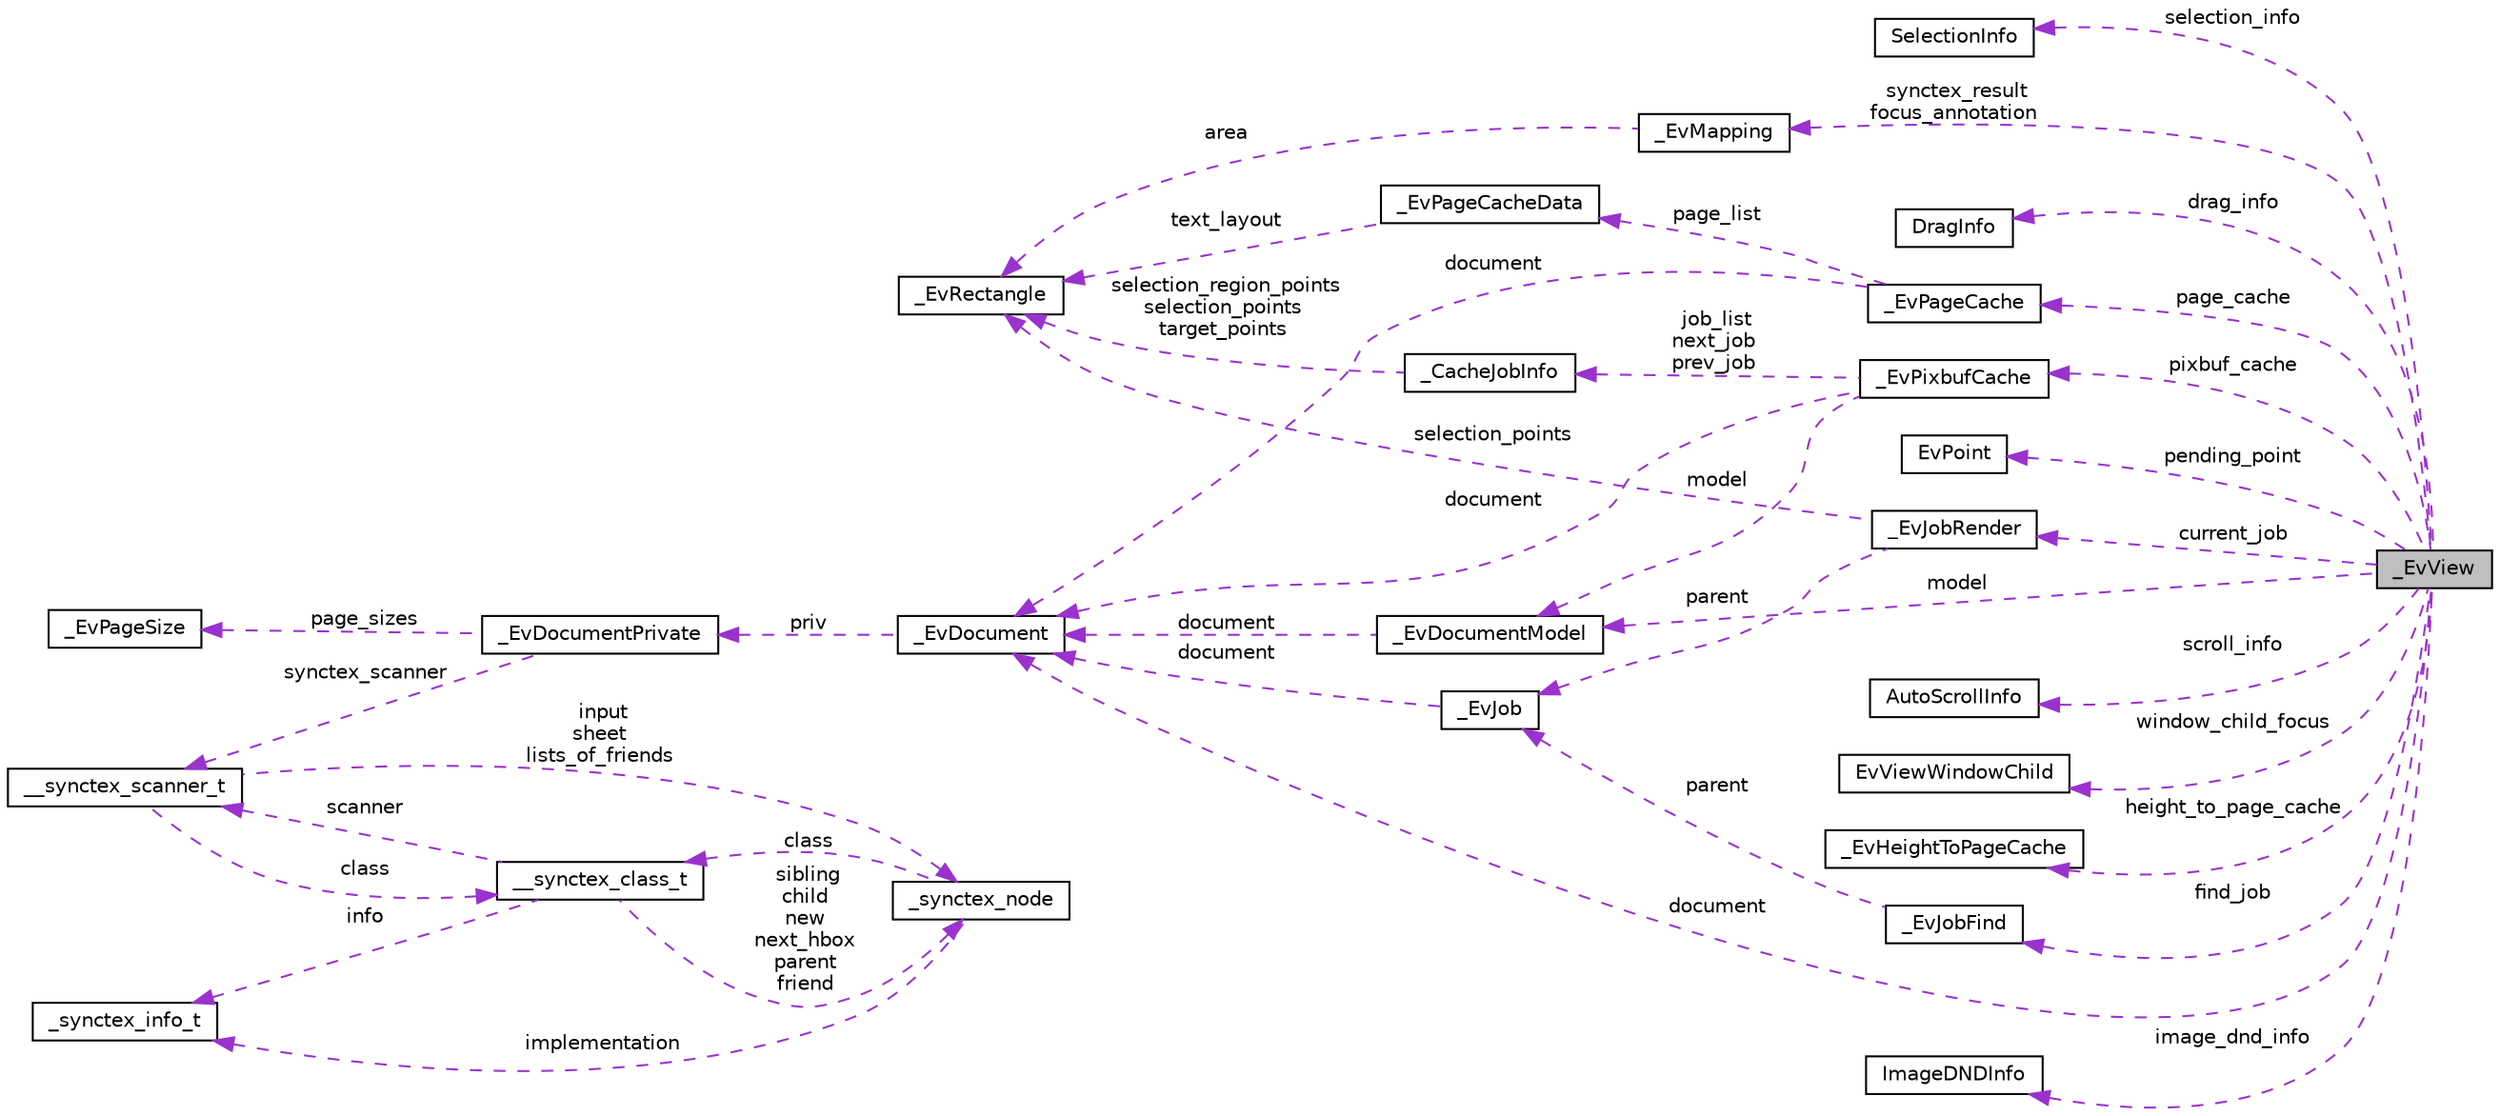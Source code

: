 digraph "_EvView"
{
  edge [fontname="Helvetica",fontsize="10",labelfontname="Helvetica",labelfontsize="10"];
  node [fontname="Helvetica",fontsize="10",shape=record];
  rankdir="LR";
  Node1 [label="_EvView",height=0.2,width=0.4,color="black", fillcolor="grey75", style="filled" fontcolor="black"];
  Node2 -> Node1 [dir="back",color="darkorchid3",fontsize="10",style="dashed",label=" selection_info" ,fontname="Helvetica"];
  Node2 [label="SelectionInfo",height=0.2,width=0.4,color="black", fillcolor="white", style="filled",URL="$df/d8c/structSelectionInfo.html"];
  Node3 -> Node1 [dir="back",color="darkorchid3",fontsize="10",style="dashed",label=" synctex_result\nfocus_annotation" ,fontname="Helvetica"];
  Node3 [label="_EvMapping",height=0.2,width=0.4,color="black", fillcolor="white", style="filled",URL="$d9/d9b/struct__EvMapping.html"];
  Node4 -> Node3 [dir="back",color="darkorchid3",fontsize="10",style="dashed",label=" area" ,fontname="Helvetica"];
  Node4 [label="_EvRectangle",height=0.2,width=0.4,color="black", fillcolor="white", style="filled",URL="$d5/da6/struct__EvRectangle.html"];
  Node5 -> Node1 [dir="back",color="darkorchid3",fontsize="10",style="dashed",label=" drag_info" ,fontname="Helvetica"];
  Node5 [label="DragInfo",height=0.2,width=0.4,color="black", fillcolor="white", style="filled",URL="$d2/d3b/structDragInfo.html"];
  Node6 -> Node1 [dir="back",color="darkorchid3",fontsize="10",style="dashed",label=" current_job" ,fontname="Helvetica"];
  Node6 [label="_EvJobRender",height=0.2,width=0.4,color="black", fillcolor="white", style="filled",URL="$dd/d37/struct__EvJobRender.html"];
  Node4 -> Node6 [dir="back",color="darkorchid3",fontsize="10",style="dashed",label=" selection_points" ,fontname="Helvetica"];
  Node7 -> Node6 [dir="back",color="darkorchid3",fontsize="10",style="dashed",label=" parent" ,fontname="Helvetica"];
  Node7 [label="_EvJob",height=0.2,width=0.4,color="black", fillcolor="white", style="filled",URL="$df/d84/struct__EvJob.html"];
  Node8 -> Node7 [dir="back",color="darkorchid3",fontsize="10",style="dashed",label=" document" ,fontname="Helvetica"];
  Node8 [label="_EvDocument",height=0.2,width=0.4,color="black", fillcolor="white", style="filled",URL="$db/d02/struct__EvDocument.html"];
  Node9 -> Node8 [dir="back",color="darkorchid3",fontsize="10",style="dashed",label=" priv" ,fontname="Helvetica"];
  Node9 [label="_EvDocumentPrivate",height=0.2,width=0.4,color="black", fillcolor="white", style="filled",URL="$d6/da7/struct__EvDocumentPrivate.html"];
  Node10 -> Node9 [dir="back",color="darkorchid3",fontsize="10",style="dashed",label=" page_sizes" ,fontname="Helvetica"];
  Node10 [label="_EvPageSize",height=0.2,width=0.4,color="black", fillcolor="white", style="filled",URL="$d8/dec/struct__EvPageSize.html"];
  Node11 -> Node9 [dir="back",color="darkorchid3",fontsize="10",style="dashed",label=" synctex_scanner" ,fontname="Helvetica"];
  Node11 [label="__synctex_scanner_t",height=0.2,width=0.4,color="black", fillcolor="white", style="filled",URL="$d6/ddd/struct____synctex__scanner__t.html"];
  Node12 -> Node11 [dir="back",color="darkorchid3",fontsize="10",style="dashed",label=" input\nsheet\nlists_of_friends" ,fontname="Helvetica"];
  Node12 [label="_synctex_node",height=0.2,width=0.4,color="black", fillcolor="white", style="filled",URL="$dd/d4f/struct__synctex__node.html"];
  Node13 -> Node12 [dir="back",color="darkorchid3",fontsize="10",style="dashed",label=" implementation" ,fontname="Helvetica"];
  Node13 [label="_synctex_info_t",height=0.2,width=0.4,color="black", fillcolor="white", style="filled",URL="$d2/da8/union__synctex__info__t.html"];
  Node14 -> Node12 [dir="back",color="darkorchid3",fontsize="10",style="dashed",label=" class" ,fontname="Helvetica"];
  Node14 [label="__synctex_class_t",height=0.2,width=0.4,color="black", fillcolor="white", style="filled",URL="$d2/dd6/struct____synctex__class__t.html"];
  Node12 -> Node14 [dir="back",color="darkorchid3",fontsize="10",style="dashed",label=" sibling\nchild\nnew\nnext_hbox\nparent\nfriend" ,fontname="Helvetica"];
  Node13 -> Node14 [dir="back",color="darkorchid3",fontsize="10",style="dashed",label=" info" ,fontname="Helvetica"];
  Node11 -> Node14 [dir="back",color="darkorchid3",fontsize="10",style="dashed",label=" scanner" ,fontname="Helvetica"];
  Node14 -> Node11 [dir="back",color="darkorchid3",fontsize="10",style="dashed",label=" class" ,fontname="Helvetica"];
  Node15 -> Node1 [dir="back",color="darkorchid3",fontsize="10",style="dashed",label=" pending_point" ,fontname="Helvetica"];
  Node15 [label="EvPoint",height=0.2,width=0.4,color="black", fillcolor="white", style="filled",URL="$da/d83/structEvPoint.html"];
  Node16 -> Node1 [dir="back",color="darkorchid3",fontsize="10",style="dashed",label=" page_cache" ,fontname="Helvetica"];
  Node16 [label="_EvPageCache",height=0.2,width=0.4,color="black", fillcolor="white", style="filled",URL="$d3/def/struct__EvPageCache.html"];
  Node8 -> Node16 [dir="back",color="darkorchid3",fontsize="10",style="dashed",label=" document" ,fontname="Helvetica"];
  Node17 -> Node16 [dir="back",color="darkorchid3",fontsize="10",style="dashed",label=" page_list" ,fontname="Helvetica"];
  Node17 [label="_EvPageCacheData",height=0.2,width=0.4,color="black", fillcolor="white", style="filled",URL="$d9/d82/struct__EvPageCacheData.html"];
  Node4 -> Node17 [dir="back",color="darkorchid3",fontsize="10",style="dashed",label=" text_layout" ,fontname="Helvetica"];
  Node18 -> Node1 [dir="back",color="darkorchid3",fontsize="10",style="dashed",label=" find_job" ,fontname="Helvetica"];
  Node18 [label="_EvJobFind",height=0.2,width=0.4,color="black", fillcolor="white", style="filled",URL="$d9/d2b/struct__EvJobFind.html"];
  Node7 -> Node18 [dir="back",color="darkorchid3",fontsize="10",style="dashed",label=" parent" ,fontname="Helvetica"];
  Node19 -> Node1 [dir="back",color="darkorchid3",fontsize="10",style="dashed",label=" scroll_info" ,fontname="Helvetica"];
  Node19 [label="AutoScrollInfo",height=0.2,width=0.4,color="black", fillcolor="white", style="filled",URL="$d8/dbc/structAutoScrollInfo.html"];
  Node20 -> Node1 [dir="back",color="darkorchid3",fontsize="10",style="dashed",label=" window_child_focus" ,fontname="Helvetica"];
  Node20 [label="EvViewWindowChild",height=0.2,width=0.4,color="black", fillcolor="white", style="filled",URL="$dc/d3b/structEvViewWindowChild.html"];
  Node21 -> Node1 [dir="back",color="darkorchid3",fontsize="10",style="dashed",label=" height_to_page_cache" ,fontname="Helvetica"];
  Node21 [label="_EvHeightToPageCache",height=0.2,width=0.4,color="black", fillcolor="white", style="filled",URL="$df/d21/struct__EvHeightToPageCache.html"];
  Node22 -> Node1 [dir="back",color="darkorchid3",fontsize="10",style="dashed",label=" model" ,fontname="Helvetica"];
  Node22 [label="_EvDocumentModel",height=0.2,width=0.4,color="black", fillcolor="white", style="filled",URL="$dc/d24/struct__EvDocumentModel.html"];
  Node8 -> Node22 [dir="back",color="darkorchid3",fontsize="10",style="dashed",label=" document" ,fontname="Helvetica"];
  Node8 -> Node1 [dir="back",color="darkorchid3",fontsize="10",style="dashed",label=" document" ,fontname="Helvetica"];
  Node23 -> Node1 [dir="back",color="darkorchid3",fontsize="10",style="dashed",label=" pixbuf_cache" ,fontname="Helvetica"];
  Node23 [label="_EvPixbufCache",height=0.2,width=0.4,color="black", fillcolor="white", style="filled",URL="$d0/d27/struct__EvPixbufCache.html"];
  Node24 -> Node23 [dir="back",color="darkorchid3",fontsize="10",style="dashed",label=" job_list\nnext_job\nprev_job" ,fontname="Helvetica"];
  Node24 [label="_CacheJobInfo",height=0.2,width=0.4,color="black", fillcolor="white", style="filled",URL="$d3/d15/struct__CacheJobInfo.html"];
  Node4 -> Node24 [dir="back",color="darkorchid3",fontsize="10",style="dashed",label=" selection_region_points\nselection_points\ntarget_points" ,fontname="Helvetica"];
  Node22 -> Node23 [dir="back",color="darkorchid3",fontsize="10",style="dashed",label=" model" ,fontname="Helvetica"];
  Node8 -> Node23 [dir="back",color="darkorchid3",fontsize="10",style="dashed",label=" document" ,fontname="Helvetica"];
  Node25 -> Node1 [dir="back",color="darkorchid3",fontsize="10",style="dashed",label=" image_dnd_info" ,fontname="Helvetica"];
  Node25 [label="ImageDNDInfo",height=0.2,width=0.4,color="black", fillcolor="white", style="filled",URL="$d4/d9a/structImageDNDInfo.html"];
}
